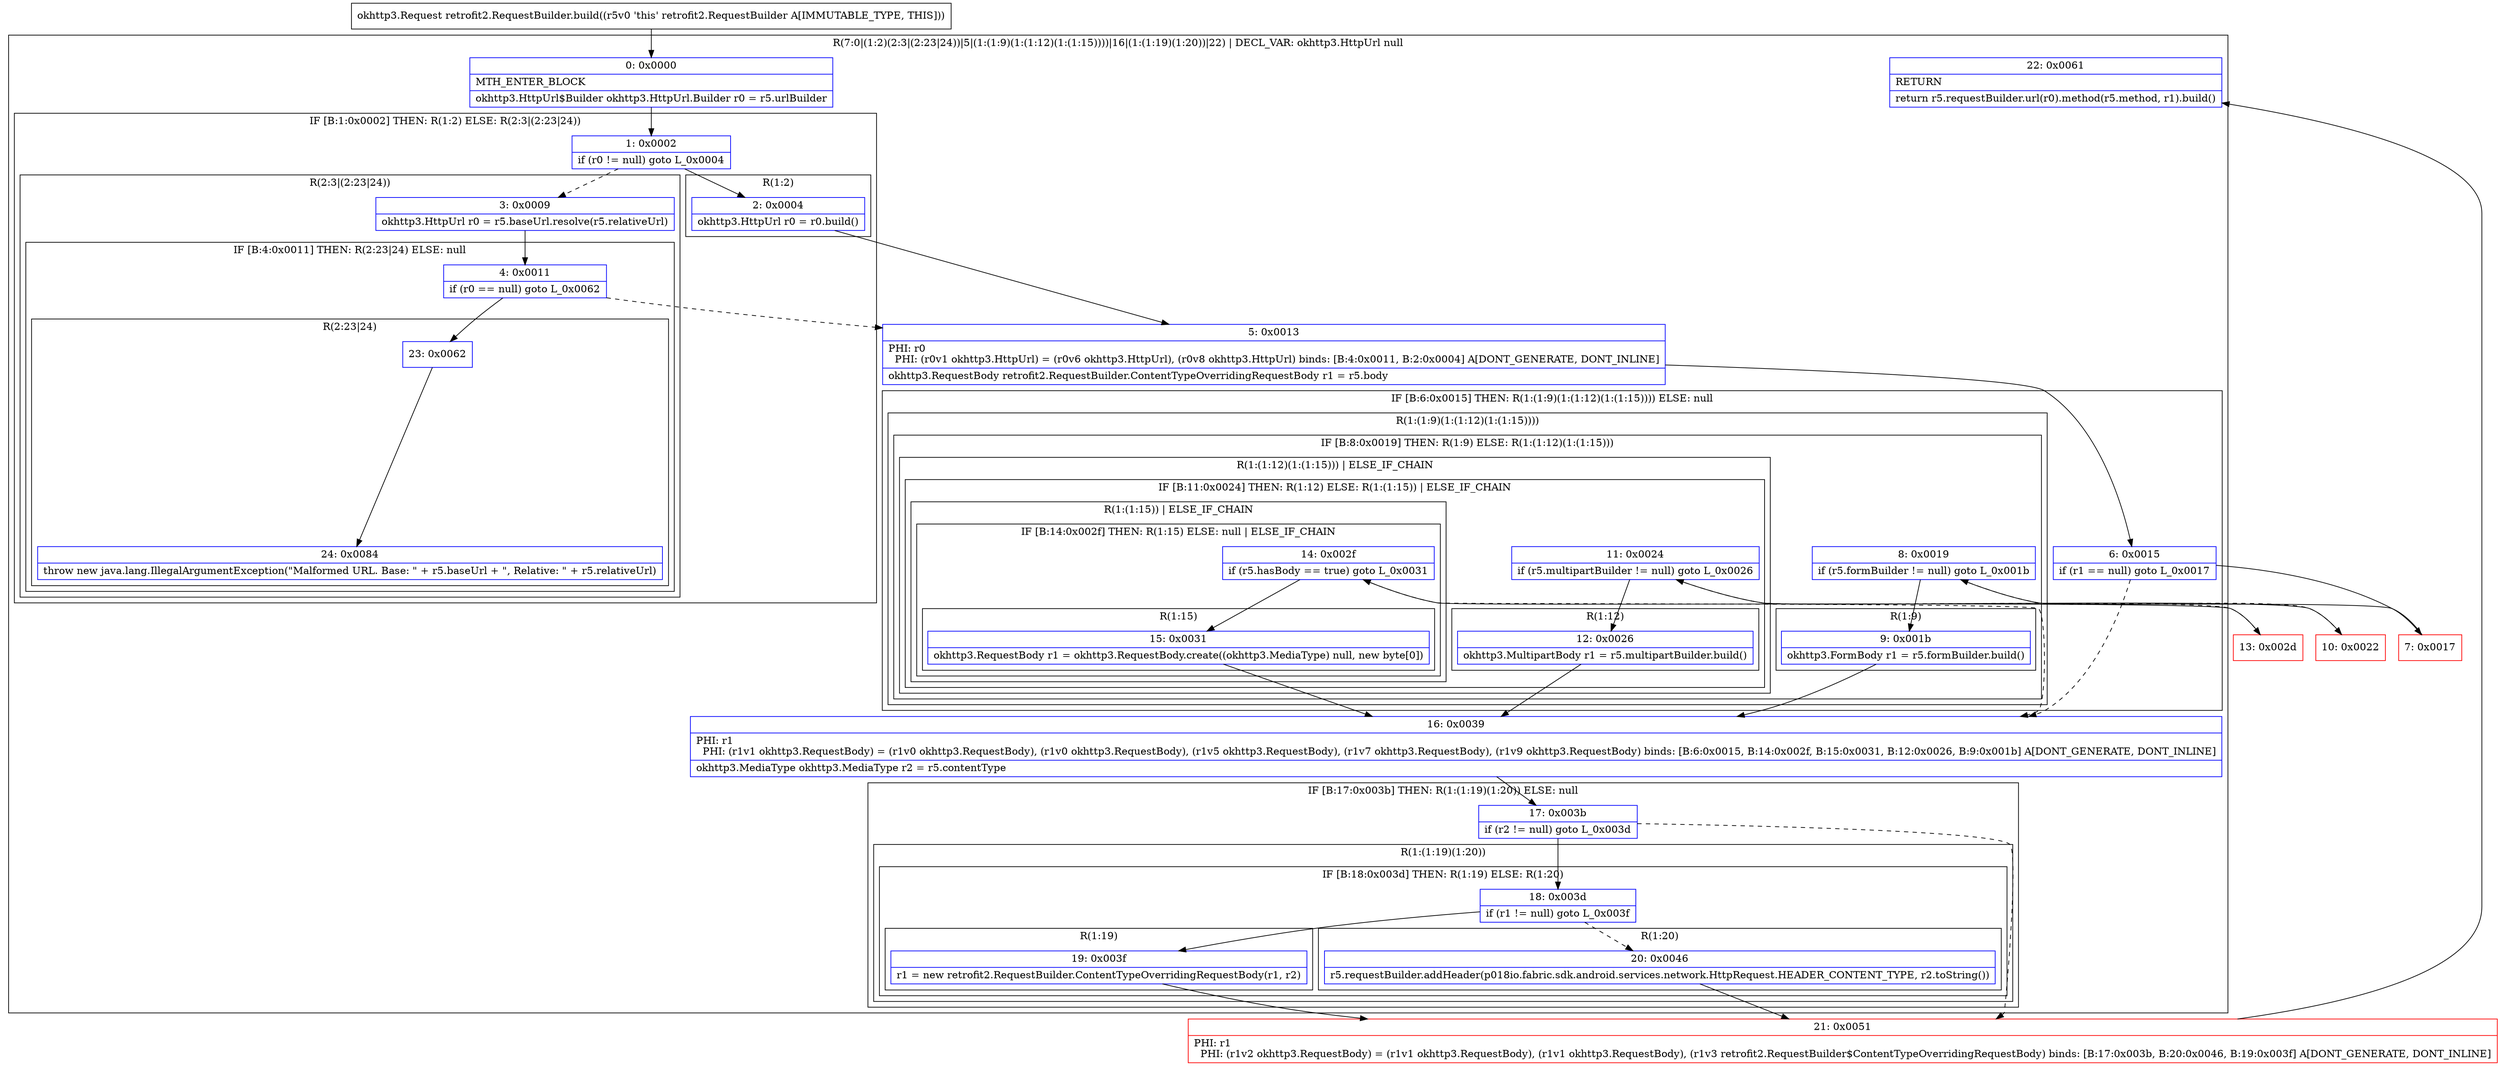 digraph "CFG forretrofit2.RequestBuilder.build()Lokhttp3\/Request;" {
subgraph cluster_Region_803850097 {
label = "R(7:0|(1:2)(2:3|(2:23|24))|5|(1:(1:9)(1:(1:12)(1:(1:15))))|16|(1:(1:19)(1:20))|22) | DECL_VAR: okhttp3.HttpUrl null\l";
node [shape=record,color=blue];
Node_0 [shape=record,label="{0\:\ 0x0000|MTH_ENTER_BLOCK\l|okhttp3.HttpUrl$Builder okhttp3.HttpUrl.Builder r0 = r5.urlBuilder\l}"];
subgraph cluster_IfRegion_1639680688 {
label = "IF [B:1:0x0002] THEN: R(1:2) ELSE: R(2:3|(2:23|24))";
node [shape=record,color=blue];
Node_1 [shape=record,label="{1\:\ 0x0002|if (r0 != null) goto L_0x0004\l}"];
subgraph cluster_Region_93017015 {
label = "R(1:2)";
node [shape=record,color=blue];
Node_2 [shape=record,label="{2\:\ 0x0004|okhttp3.HttpUrl r0 = r0.build()\l}"];
}
subgraph cluster_Region_734143803 {
label = "R(2:3|(2:23|24))";
node [shape=record,color=blue];
Node_3 [shape=record,label="{3\:\ 0x0009|okhttp3.HttpUrl r0 = r5.baseUrl.resolve(r5.relativeUrl)\l}"];
subgraph cluster_IfRegion_81367102 {
label = "IF [B:4:0x0011] THEN: R(2:23|24) ELSE: null";
node [shape=record,color=blue];
Node_4 [shape=record,label="{4\:\ 0x0011|if (r0 == null) goto L_0x0062\l}"];
subgraph cluster_Region_1036158740 {
label = "R(2:23|24)";
node [shape=record,color=blue];
Node_23 [shape=record,label="{23\:\ 0x0062}"];
Node_24 [shape=record,label="{24\:\ 0x0084|throw new java.lang.IllegalArgumentException(\"Malformed URL. Base: \" + r5.baseUrl + \", Relative: \" + r5.relativeUrl)\l}"];
}
}
}
}
Node_5 [shape=record,label="{5\:\ 0x0013|PHI: r0 \l  PHI: (r0v1 okhttp3.HttpUrl) = (r0v6 okhttp3.HttpUrl), (r0v8 okhttp3.HttpUrl) binds: [B:4:0x0011, B:2:0x0004] A[DONT_GENERATE, DONT_INLINE]\l|okhttp3.RequestBody retrofit2.RequestBuilder.ContentTypeOverridingRequestBody r1 = r5.body\l}"];
subgraph cluster_IfRegion_1432845701 {
label = "IF [B:6:0x0015] THEN: R(1:(1:9)(1:(1:12)(1:(1:15)))) ELSE: null";
node [shape=record,color=blue];
Node_6 [shape=record,label="{6\:\ 0x0015|if (r1 == null) goto L_0x0017\l}"];
subgraph cluster_Region_1201646832 {
label = "R(1:(1:9)(1:(1:12)(1:(1:15))))";
node [shape=record,color=blue];
subgraph cluster_IfRegion_940776909 {
label = "IF [B:8:0x0019] THEN: R(1:9) ELSE: R(1:(1:12)(1:(1:15)))";
node [shape=record,color=blue];
Node_8 [shape=record,label="{8\:\ 0x0019|if (r5.formBuilder != null) goto L_0x001b\l}"];
subgraph cluster_Region_305836282 {
label = "R(1:9)";
node [shape=record,color=blue];
Node_9 [shape=record,label="{9\:\ 0x001b|okhttp3.FormBody r1 = r5.formBuilder.build()\l}"];
}
subgraph cluster_Region_1887646353 {
label = "R(1:(1:12)(1:(1:15))) | ELSE_IF_CHAIN\l";
node [shape=record,color=blue];
subgraph cluster_IfRegion_1498472882 {
label = "IF [B:11:0x0024] THEN: R(1:12) ELSE: R(1:(1:15)) | ELSE_IF_CHAIN\l";
node [shape=record,color=blue];
Node_11 [shape=record,label="{11\:\ 0x0024|if (r5.multipartBuilder != null) goto L_0x0026\l}"];
subgraph cluster_Region_678142769 {
label = "R(1:12)";
node [shape=record,color=blue];
Node_12 [shape=record,label="{12\:\ 0x0026|okhttp3.MultipartBody r1 = r5.multipartBuilder.build()\l}"];
}
subgraph cluster_Region_1662139972 {
label = "R(1:(1:15)) | ELSE_IF_CHAIN\l";
node [shape=record,color=blue];
subgraph cluster_IfRegion_1137683102 {
label = "IF [B:14:0x002f] THEN: R(1:15) ELSE: null | ELSE_IF_CHAIN\l";
node [shape=record,color=blue];
Node_14 [shape=record,label="{14\:\ 0x002f|if (r5.hasBody == true) goto L_0x0031\l}"];
subgraph cluster_Region_2007122073 {
label = "R(1:15)";
node [shape=record,color=blue];
Node_15 [shape=record,label="{15\:\ 0x0031|okhttp3.RequestBody r1 = okhttp3.RequestBody.create((okhttp3.MediaType) null, new byte[0])\l}"];
}
}
}
}
}
}
}
}
Node_16 [shape=record,label="{16\:\ 0x0039|PHI: r1 \l  PHI: (r1v1 okhttp3.RequestBody) = (r1v0 okhttp3.RequestBody), (r1v0 okhttp3.RequestBody), (r1v5 okhttp3.RequestBody), (r1v7 okhttp3.RequestBody), (r1v9 okhttp3.RequestBody) binds: [B:6:0x0015, B:14:0x002f, B:15:0x0031, B:12:0x0026, B:9:0x001b] A[DONT_GENERATE, DONT_INLINE]\l|okhttp3.MediaType okhttp3.MediaType r2 = r5.contentType\l}"];
subgraph cluster_IfRegion_1159927334 {
label = "IF [B:17:0x003b] THEN: R(1:(1:19)(1:20)) ELSE: null";
node [shape=record,color=blue];
Node_17 [shape=record,label="{17\:\ 0x003b|if (r2 != null) goto L_0x003d\l}"];
subgraph cluster_Region_716251084 {
label = "R(1:(1:19)(1:20))";
node [shape=record,color=blue];
subgraph cluster_IfRegion_807688504 {
label = "IF [B:18:0x003d] THEN: R(1:19) ELSE: R(1:20)";
node [shape=record,color=blue];
Node_18 [shape=record,label="{18\:\ 0x003d|if (r1 != null) goto L_0x003f\l}"];
subgraph cluster_Region_1257352573 {
label = "R(1:19)";
node [shape=record,color=blue];
Node_19 [shape=record,label="{19\:\ 0x003f|r1 = new retrofit2.RequestBuilder.ContentTypeOverridingRequestBody(r1, r2)\l}"];
}
subgraph cluster_Region_47829784 {
label = "R(1:20)";
node [shape=record,color=blue];
Node_20 [shape=record,label="{20\:\ 0x0046|r5.requestBuilder.addHeader(p018io.fabric.sdk.android.services.network.HttpRequest.HEADER_CONTENT_TYPE, r2.toString())\l}"];
}
}
}
}
Node_22 [shape=record,label="{22\:\ 0x0061|RETURN\l|return r5.requestBuilder.url(r0).method(r5.method, r1).build()\l}"];
}
Node_7 [shape=record,color=red,label="{7\:\ 0x0017}"];
Node_10 [shape=record,color=red,label="{10\:\ 0x0022}"];
Node_13 [shape=record,color=red,label="{13\:\ 0x002d}"];
Node_21 [shape=record,color=red,label="{21\:\ 0x0051|PHI: r1 \l  PHI: (r1v2 okhttp3.RequestBody) = (r1v1 okhttp3.RequestBody), (r1v1 okhttp3.RequestBody), (r1v3 retrofit2.RequestBuilder$ContentTypeOverridingRequestBody) binds: [B:17:0x003b, B:20:0x0046, B:19:0x003f] A[DONT_GENERATE, DONT_INLINE]\l}"];
MethodNode[shape=record,label="{okhttp3.Request retrofit2.RequestBuilder.build((r5v0 'this' retrofit2.RequestBuilder A[IMMUTABLE_TYPE, THIS])) }"];
MethodNode -> Node_0;
Node_0 -> Node_1;
Node_1 -> Node_2;
Node_1 -> Node_3[style=dashed];
Node_2 -> Node_5;
Node_3 -> Node_4;
Node_4 -> Node_5[style=dashed];
Node_4 -> Node_23;
Node_23 -> Node_24;
Node_5 -> Node_6;
Node_6 -> Node_7;
Node_6 -> Node_16[style=dashed];
Node_8 -> Node_9;
Node_8 -> Node_10[style=dashed];
Node_9 -> Node_16;
Node_11 -> Node_12;
Node_11 -> Node_13[style=dashed];
Node_12 -> Node_16;
Node_14 -> Node_15;
Node_14 -> Node_16[style=dashed];
Node_15 -> Node_16;
Node_16 -> Node_17;
Node_17 -> Node_18;
Node_17 -> Node_21[style=dashed];
Node_18 -> Node_19;
Node_18 -> Node_20[style=dashed];
Node_19 -> Node_21;
Node_20 -> Node_21;
Node_7 -> Node_8;
Node_10 -> Node_11;
Node_13 -> Node_14;
Node_21 -> Node_22;
}


